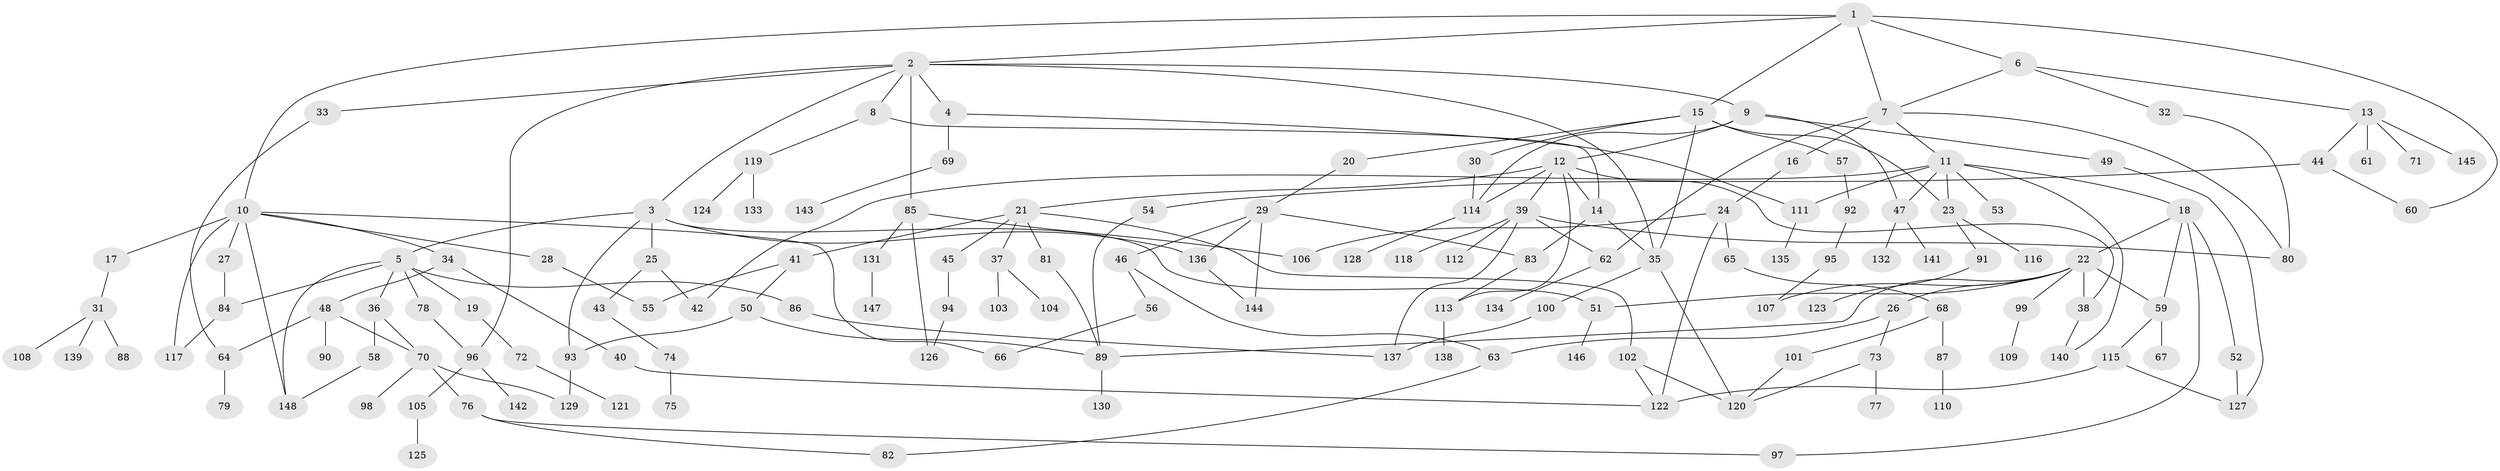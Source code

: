 // coarse degree distribution, {6: 0.056179775280898875, 9: 0.011235955056179775, 3: 0.21348314606741572, 7: 0.0449438202247191, 2: 0.30337078651685395, 4: 0.11235955056179775, 5: 0.06741573033707865, 1: 0.1797752808988764, 8: 0.011235955056179775}
// Generated by graph-tools (version 1.1) at 2025/36/03/04/25 23:36:03]
// undirected, 148 vertices, 199 edges
graph export_dot {
  node [color=gray90,style=filled];
  1;
  2;
  3;
  4;
  5;
  6;
  7;
  8;
  9;
  10;
  11;
  12;
  13;
  14;
  15;
  16;
  17;
  18;
  19;
  20;
  21;
  22;
  23;
  24;
  25;
  26;
  27;
  28;
  29;
  30;
  31;
  32;
  33;
  34;
  35;
  36;
  37;
  38;
  39;
  40;
  41;
  42;
  43;
  44;
  45;
  46;
  47;
  48;
  49;
  50;
  51;
  52;
  53;
  54;
  55;
  56;
  57;
  58;
  59;
  60;
  61;
  62;
  63;
  64;
  65;
  66;
  67;
  68;
  69;
  70;
  71;
  72;
  73;
  74;
  75;
  76;
  77;
  78;
  79;
  80;
  81;
  82;
  83;
  84;
  85;
  86;
  87;
  88;
  89;
  90;
  91;
  92;
  93;
  94;
  95;
  96;
  97;
  98;
  99;
  100;
  101;
  102;
  103;
  104;
  105;
  106;
  107;
  108;
  109;
  110;
  111;
  112;
  113;
  114;
  115;
  116;
  117;
  118;
  119;
  120;
  121;
  122;
  123;
  124;
  125;
  126;
  127;
  128;
  129;
  130;
  131;
  132;
  133;
  134;
  135;
  136;
  137;
  138;
  139;
  140;
  141;
  142;
  143;
  144;
  145;
  146;
  147;
  148;
  1 -- 2;
  1 -- 6;
  1 -- 7;
  1 -- 10;
  1 -- 15;
  1 -- 60;
  2 -- 3;
  2 -- 4;
  2 -- 8;
  2 -- 9;
  2 -- 33;
  2 -- 35;
  2 -- 85;
  2 -- 96;
  3 -- 5;
  3 -- 25;
  3 -- 93;
  3 -- 51;
  3 -- 136;
  4 -- 69;
  4 -- 111;
  5 -- 19;
  5 -- 36;
  5 -- 78;
  5 -- 86;
  5 -- 148;
  5 -- 84;
  6 -- 13;
  6 -- 32;
  6 -- 7;
  7 -- 11;
  7 -- 16;
  7 -- 80;
  7 -- 62;
  8 -- 119;
  8 -- 14;
  9 -- 12;
  9 -- 49;
  9 -- 114;
  9 -- 47;
  10 -- 17;
  10 -- 27;
  10 -- 28;
  10 -- 34;
  10 -- 117;
  10 -- 148;
  10 -- 66;
  11 -- 18;
  11 -- 42;
  11 -- 47;
  11 -- 53;
  11 -- 111;
  11 -- 140;
  11 -- 23;
  12 -- 14;
  12 -- 21;
  12 -- 38;
  12 -- 39;
  12 -- 114;
  12 -- 113;
  13 -- 44;
  13 -- 61;
  13 -- 71;
  13 -- 145;
  14 -- 35;
  14 -- 83;
  15 -- 20;
  15 -- 23;
  15 -- 30;
  15 -- 57;
  15 -- 35;
  16 -- 24;
  17 -- 31;
  18 -- 22;
  18 -- 52;
  18 -- 59;
  18 -- 97;
  19 -- 72;
  20 -- 29;
  21 -- 37;
  21 -- 41;
  21 -- 45;
  21 -- 81;
  21 -- 102;
  22 -- 26;
  22 -- 51;
  22 -- 99;
  22 -- 107;
  22 -- 38;
  22 -- 89;
  22 -- 59;
  23 -- 91;
  23 -- 116;
  24 -- 65;
  24 -- 122;
  24 -- 106;
  25 -- 43;
  25 -- 42;
  26 -- 63;
  26 -- 73;
  27 -- 84;
  28 -- 55;
  29 -- 46;
  29 -- 83;
  29 -- 136;
  29 -- 144;
  30 -- 114;
  31 -- 88;
  31 -- 108;
  31 -- 139;
  32 -- 80;
  33 -- 64;
  34 -- 40;
  34 -- 48;
  35 -- 100;
  35 -- 120;
  36 -- 58;
  36 -- 70;
  37 -- 103;
  37 -- 104;
  38 -- 140;
  39 -- 62;
  39 -- 80;
  39 -- 112;
  39 -- 118;
  39 -- 137;
  40 -- 122;
  41 -- 50;
  41 -- 55;
  43 -- 74;
  44 -- 54;
  44 -- 60;
  45 -- 94;
  46 -- 56;
  46 -- 63;
  47 -- 132;
  47 -- 141;
  48 -- 90;
  48 -- 64;
  48 -- 70;
  49 -- 127;
  50 -- 93;
  50 -- 89;
  51 -- 146;
  52 -- 127;
  54 -- 89;
  56 -- 66;
  57 -- 92;
  58 -- 148;
  59 -- 67;
  59 -- 115;
  62 -- 134;
  63 -- 82;
  64 -- 79;
  65 -- 68;
  68 -- 87;
  68 -- 101;
  69 -- 143;
  70 -- 76;
  70 -- 98;
  70 -- 129;
  72 -- 121;
  73 -- 77;
  73 -- 120;
  74 -- 75;
  76 -- 82;
  76 -- 97;
  78 -- 96;
  81 -- 89;
  83 -- 113;
  84 -- 117;
  85 -- 106;
  85 -- 126;
  85 -- 131;
  86 -- 137;
  87 -- 110;
  89 -- 130;
  91 -- 123;
  92 -- 95;
  93 -- 129;
  94 -- 126;
  95 -- 107;
  96 -- 105;
  96 -- 142;
  99 -- 109;
  100 -- 137;
  101 -- 120;
  102 -- 122;
  102 -- 120;
  105 -- 125;
  111 -- 135;
  113 -- 138;
  114 -- 128;
  115 -- 127;
  115 -- 122;
  119 -- 124;
  119 -- 133;
  131 -- 147;
  136 -- 144;
}

